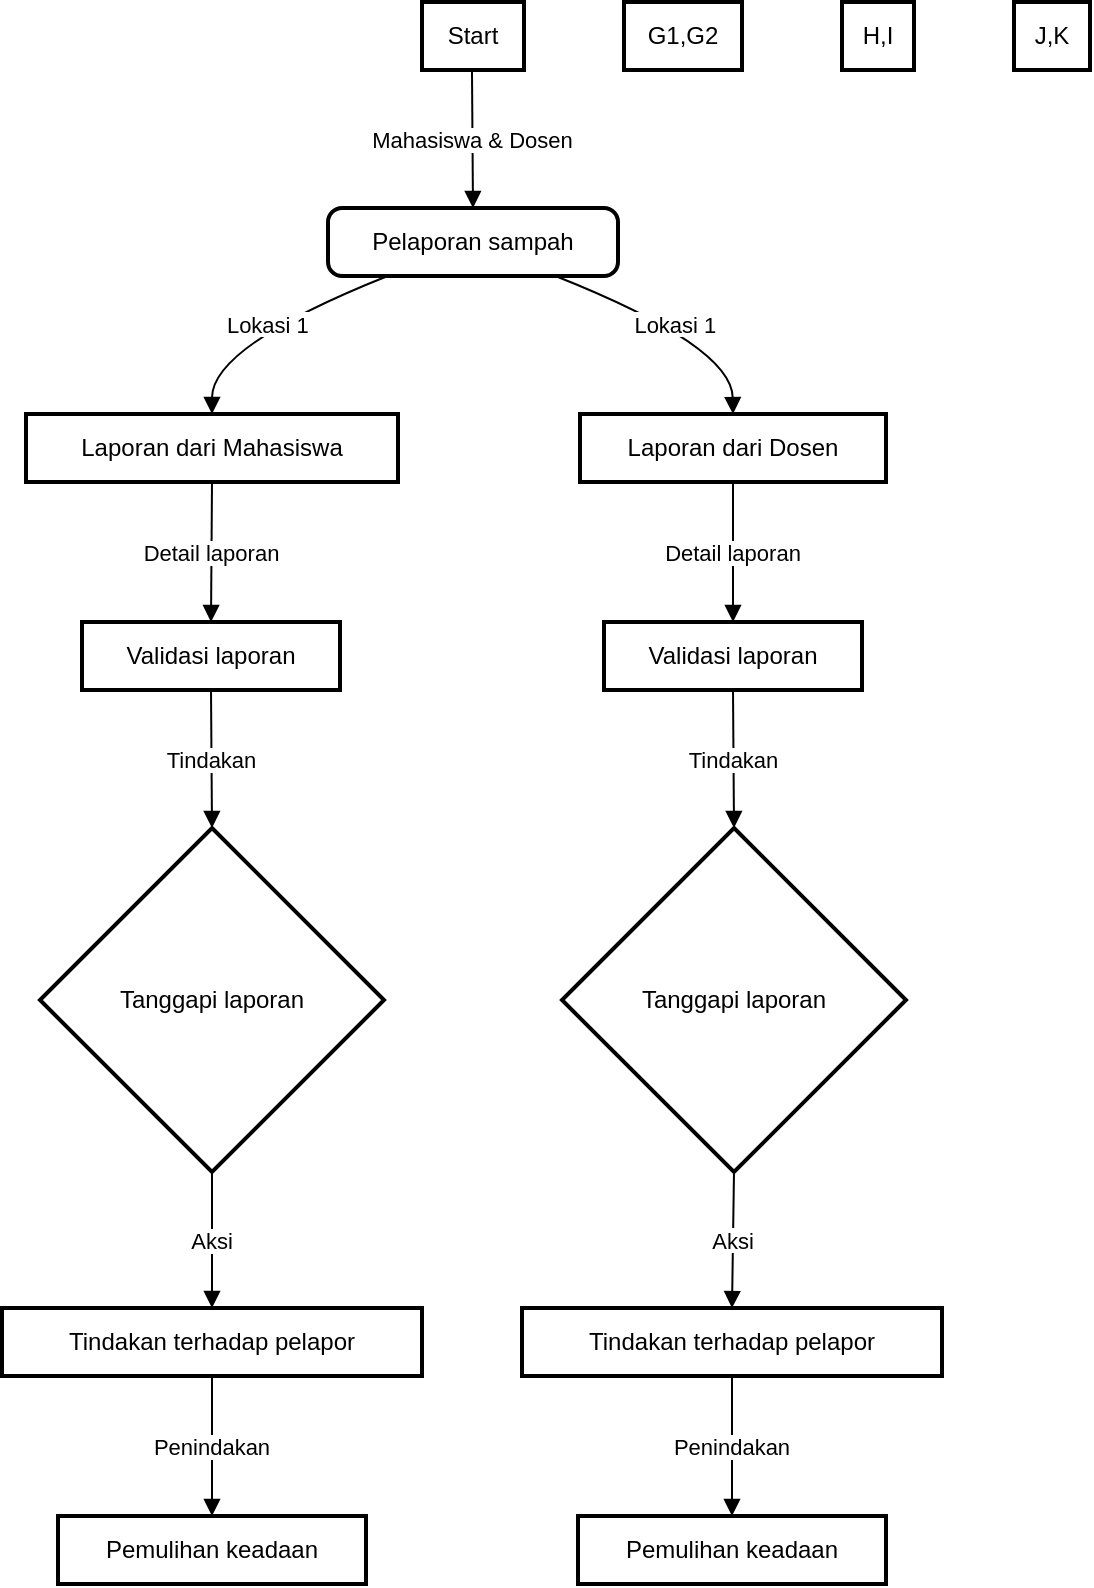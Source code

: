 <mxfile version="24.7.12">
  <diagram name="Halaman-1" id="sIAGfW7ssRcVE6OY-pg4">
    <mxGraphModel>
      <root>
        <mxCell id="0" />
        <mxCell id="1" parent="0" />
        <mxCell id="2" value="Start" style="whiteSpace=wrap;strokeWidth=2;" vertex="1" parent="1">
          <mxGeometry x="210" width="51" height="34" as="geometry" />
        </mxCell>
        <mxCell id="3" value="Pelaporan sampah" style="rounded=1;absoluteArcSize=1;arcSize=14;whiteSpace=wrap;strokeWidth=2;" vertex="1" parent="1">
          <mxGeometry x="163" y="103" width="145" height="34" as="geometry" />
        </mxCell>
        <mxCell id="4" value="Laporan dari Mahasiswa" style="whiteSpace=wrap;strokeWidth=2;" vertex="1" parent="1">
          <mxGeometry x="12" y="206" width="186" height="34" as="geometry" />
        </mxCell>
        <mxCell id="5" value="Laporan dari Dosen" style="whiteSpace=wrap;strokeWidth=2;" vertex="1" parent="1">
          <mxGeometry x="289" y="206" width="153" height="34" as="geometry" />
        </mxCell>
        <mxCell id="6" value="Validasi laporan" style="whiteSpace=wrap;strokeWidth=2;" vertex="1" parent="1">
          <mxGeometry x="40" y="310" width="129" height="34" as="geometry" />
        </mxCell>
        <mxCell id="7" value="Validasi laporan" style="whiteSpace=wrap;strokeWidth=2;" vertex="1" parent="1">
          <mxGeometry x="301" y="310" width="129" height="34" as="geometry" />
        </mxCell>
        <mxCell id="8" value="Tanggapi laporan" style="rhombus;strokeWidth=2;whiteSpace=wrap;" vertex="1" parent="1">
          <mxGeometry x="19" y="413" width="172" height="172" as="geometry" />
        </mxCell>
        <mxCell id="9" value="Tanggapi laporan" style="rhombus;strokeWidth=2;whiteSpace=wrap;" vertex="1" parent="1">
          <mxGeometry x="280" y="413" width="172" height="172" as="geometry" />
        </mxCell>
        <mxCell id="10" value="Tindakan terhadap pelapor" style="whiteSpace=wrap;strokeWidth=2;" vertex="1" parent="1">
          <mxGeometry y="653" width="210" height="34" as="geometry" />
        </mxCell>
        <mxCell id="11" value="Tindakan terhadap pelapor" style="whiteSpace=wrap;strokeWidth=2;" vertex="1" parent="1">
          <mxGeometry x="260" y="653" width="210" height="34" as="geometry" />
        </mxCell>
        <mxCell id="12" value="Pemulihan keadaan" style="whiteSpace=wrap;strokeWidth=2;" vertex="1" parent="1">
          <mxGeometry x="28" y="757" width="154" height="34" as="geometry" />
        </mxCell>
        <mxCell id="13" value="Pemulihan keadaan" style="whiteSpace=wrap;strokeWidth=2;" vertex="1" parent="1">
          <mxGeometry x="288" y="757" width="154" height="34" as="geometry" />
        </mxCell>
        <mxCell id="14" value="G1,G2" style="whiteSpace=wrap;strokeWidth=2;" vertex="1" parent="1">
          <mxGeometry x="311" width="59" height="34" as="geometry" />
        </mxCell>
        <mxCell id="15" value="H,I" style="whiteSpace=wrap;strokeWidth=2;" vertex="1" parent="1">
          <mxGeometry x="420" width="36" height="34" as="geometry" />
        </mxCell>
        <mxCell id="16" value="J,K" style="whiteSpace=wrap;strokeWidth=2;" vertex="1" parent="1">
          <mxGeometry x="506" width="38" height="34" as="geometry" />
        </mxCell>
        <mxCell id="17" value="Mahasiswa &amp; Dosen" style="curved=1;startArrow=none;endArrow=block;exitX=0.49;exitY=1;entryX=0.5;entryY=0.01;" edge="1" parent="1" source="2" target="3">
          <mxGeometry relative="1" as="geometry">
            <Array as="points" />
          </mxGeometry>
        </mxCell>
        <mxCell id="18" value="Lokasi 1" style="curved=1;startArrow=none;endArrow=block;exitX=0.2;exitY=1.01;entryX=0.5;entryY=0.01;" edge="1" parent="1" source="3" target="4">
          <mxGeometry relative="1" as="geometry">
            <Array as="points">
              <mxPoint x="105" y="172" />
            </Array>
          </mxGeometry>
        </mxCell>
        <mxCell id="19" value="Lokasi 1" style="curved=1;startArrow=none;endArrow=block;exitX=0.79;exitY=1.01;entryX=0.5;entryY=0.01;" edge="1" parent="1" source="3" target="5">
          <mxGeometry relative="1" as="geometry">
            <Array as="points">
              <mxPoint x="365" y="172" />
            </Array>
          </mxGeometry>
        </mxCell>
        <mxCell id="20" value="Detail laporan" style="curved=1;startArrow=none;endArrow=block;exitX=0.5;exitY=1.01;entryX=0.5;entryY=-0.01;" edge="1" parent="1" source="4" target="6">
          <mxGeometry relative="1" as="geometry">
            <Array as="points" />
          </mxGeometry>
        </mxCell>
        <mxCell id="21" value="Detail laporan" style="curved=1;startArrow=none;endArrow=block;exitX=0.5;exitY=1.01;entryX=0.5;entryY=-0.01;" edge="1" parent="1" source="5" target="7">
          <mxGeometry relative="1" as="geometry">
            <Array as="points" />
          </mxGeometry>
        </mxCell>
        <mxCell id="22" value="Tindakan" style="curved=1;startArrow=none;endArrow=block;exitX=0.5;exitY=0.99;entryX=0.5;entryY=0;" edge="1" parent="1" source="6" target="8">
          <mxGeometry relative="1" as="geometry">
            <Array as="points" />
          </mxGeometry>
        </mxCell>
        <mxCell id="23" value="Tindakan" style="curved=1;startArrow=none;endArrow=block;exitX=0.5;exitY=0.99;entryX=0.5;entryY=0;" edge="1" parent="1" source="7" target="9">
          <mxGeometry relative="1" as="geometry">
            <Array as="points" />
          </mxGeometry>
        </mxCell>
        <mxCell id="24" value="Aksi" style="curved=1;startArrow=none;endArrow=block;exitX=0.5;exitY=1;entryX=0.5;entryY=0.01;" edge="1" parent="1" source="8" target="10">
          <mxGeometry relative="1" as="geometry">
            <Array as="points" />
          </mxGeometry>
        </mxCell>
        <mxCell id="25" value="Aksi" style="curved=1;startArrow=none;endArrow=block;exitX=0.5;exitY=1;entryX=0.5;entryY=0.01;" edge="1" parent="1" source="9" target="11">
          <mxGeometry relative="1" as="geometry">
            <Array as="points" />
          </mxGeometry>
        </mxCell>
        <mxCell id="26" value="Penindakan" style="curved=1;startArrow=none;endArrow=block;exitX=0.5;exitY=1.01;entryX=0.5;entryY=-0.01;" edge="1" parent="1" source="10" target="12">
          <mxGeometry relative="1" as="geometry">
            <Array as="points" />
          </mxGeometry>
        </mxCell>
        <mxCell id="27" value="Penindakan" style="curved=1;startArrow=none;endArrow=block;exitX=0.5;exitY=1.01;entryX=0.5;entryY=-0.01;" edge="1" parent="1" source="11" target="13">
          <mxGeometry relative="1" as="geometry">
            <Array as="points" />
          </mxGeometry>
        </mxCell>
      </root>
    </mxGraphModel>
  </diagram>
</mxfile>
